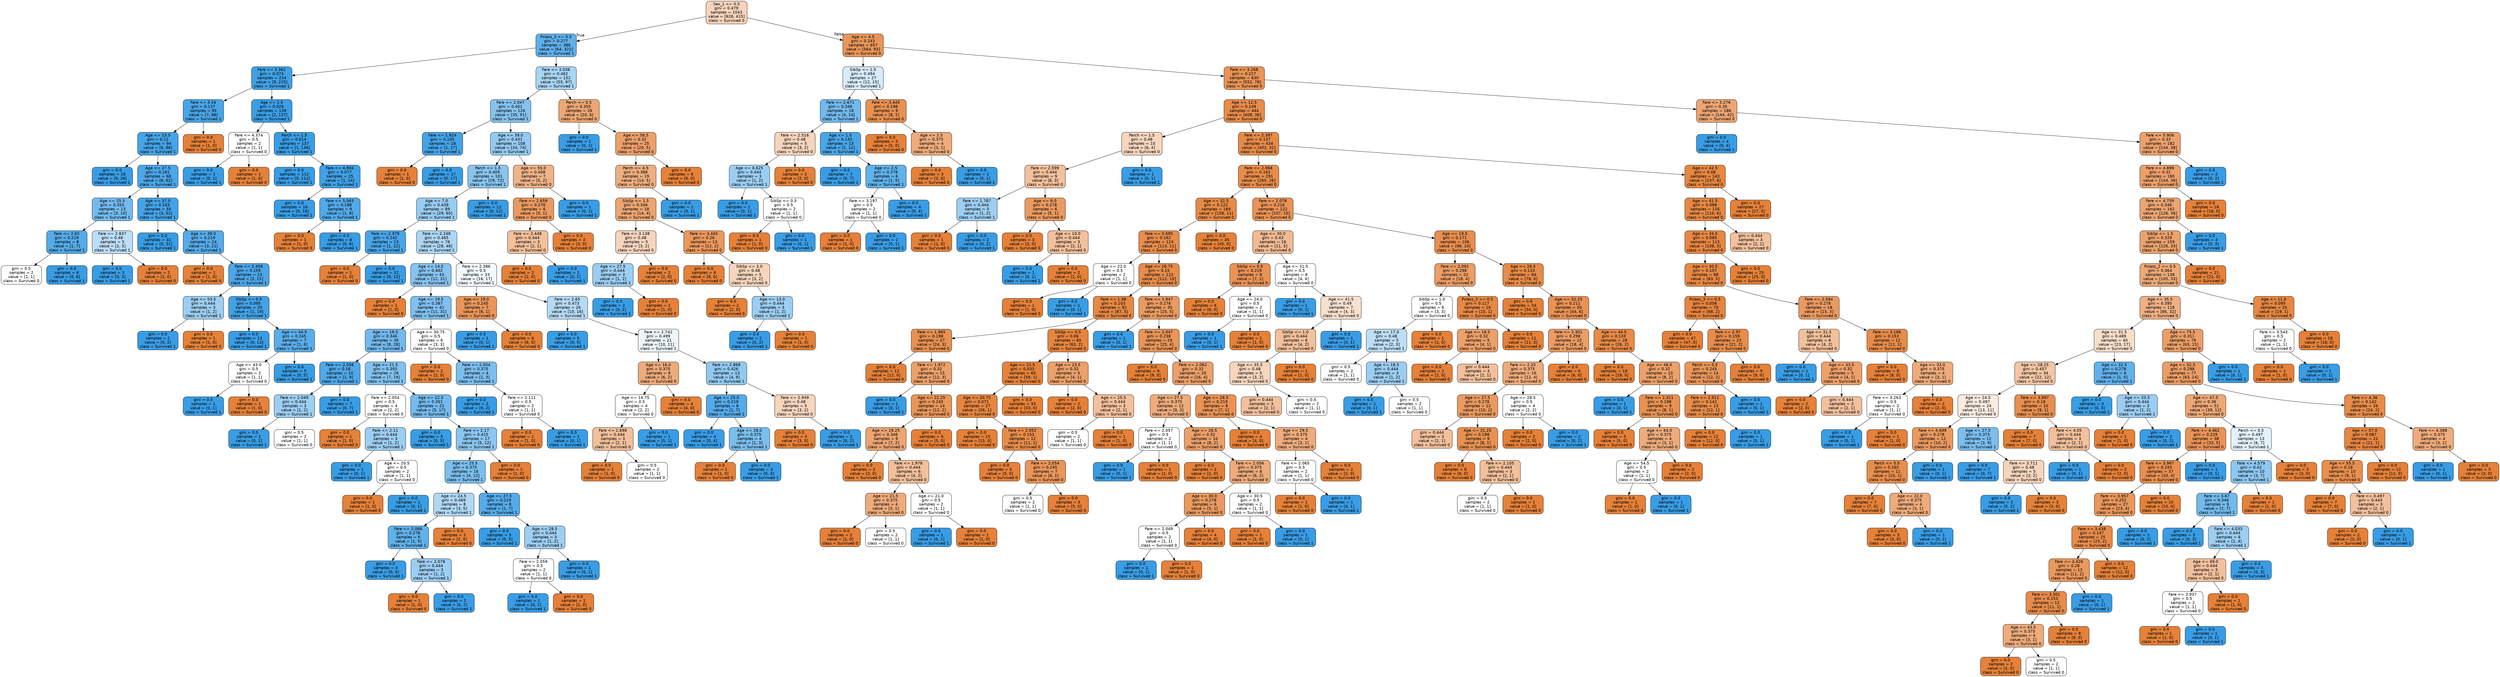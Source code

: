 digraph Tree {
node [shape=box, style="filled, rounded", color="black", fontname=helvetica] ;
edge [fontname=helvetica] ;
0 [label="Sex_1 <= 0.5\ngini = 0.479\nsamples = 1043\nvalue = [628, 415]\nclass = Survived 0", fillcolor="#f6d4bc"] ;
1 [label="Pclass_3 <= 0.5\ngini = 0.277\nsamples = 386\nvalue = [64, 322]\nclass = Survived 1", fillcolor="#60b0ea"] ;
0 -> 1 [labeldistance=2.5, labelangle=45, headlabel="True"] ;
2 [label="Fare <= 3.362\ngini = 0.074\nsamples = 234\nvalue = [9, 225]\nclass = Survived 1", fillcolor="#41a1e6"] ;
1 -> 2 ;
3 [label="Fare <= 3.34\ngini = 0.137\nsamples = 95\nvalue = [7, 88]\nclass = Survived 1", fillcolor="#49a5e7"] ;
2 -> 3 ;
4 [label="Age <= 23.5\ngini = 0.12\nsamples = 94\nvalue = [6, 88]\nclass = Survived 1", fillcolor="#46a4e7"] ;
3 -> 4 ;
5 [label="gini = 0.0\nsamples = 26\nvalue = [0, 26]\nclass = Survived 1", fillcolor="#399de5"] ;
4 -> 5 ;
6 [label="Age <= 27.5\ngini = 0.161\nsamples = 68\nvalue = [6, 62]\nclass = Survived 1", fillcolor="#4ca6e8"] ;
4 -> 6 ;
7 [label="Age <= 25.5\ngini = 0.355\nsamples = 13\nvalue = [3, 10]\nclass = Survived 1", fillcolor="#74baed"] ;
6 -> 7 ;
8 [label="Fare <= 2.62\ngini = 0.219\nsamples = 8\nvalue = [1, 7]\nclass = Survived 1", fillcolor="#55abe9"] ;
7 -> 8 ;
9 [label="gini = 0.5\nsamples = 2\nvalue = [1, 1]\nclass = Survived 0", fillcolor="#ffffff"] ;
8 -> 9 ;
10 [label="gini = 0.0\nsamples = 6\nvalue = [0, 6]\nclass = Survived 1", fillcolor="#399de5"] ;
8 -> 10 ;
11 [label="Fare <= 2.837\ngini = 0.48\nsamples = 5\nvalue = [2, 3]\nclass = Survived 1", fillcolor="#bddef6"] ;
7 -> 11 ;
12 [label="gini = 0.0\nsamples = 3\nvalue = [0, 3]\nclass = Survived 1", fillcolor="#399de5"] ;
11 -> 12 ;
13 [label="gini = 0.0\nsamples = 2\nvalue = [2, 0]\nclass = Survived 0", fillcolor="#e58139"] ;
11 -> 13 ;
14 [label="Age <= 37.0\ngini = 0.103\nsamples = 55\nvalue = [3, 52]\nclass = Survived 1", fillcolor="#44a3e6"] ;
6 -> 14 ;
15 [label="gini = 0.0\nsamples = 31\nvalue = [0, 31]\nclass = Survived 1", fillcolor="#399de5"] ;
14 -> 15 ;
16 [label="Age <= 39.0\ngini = 0.219\nsamples = 24\nvalue = [3, 21]\nclass = Survived 1", fillcolor="#55abe9"] ;
14 -> 16 ;
17 [label="gini = 0.0\nsamples = 1\nvalue = [1, 0]\nclass = Survived 0", fillcolor="#e58139"] ;
16 -> 17 ;
18 [label="Fare <= 2.458\ngini = 0.159\nsamples = 23\nvalue = [2, 21]\nclass = Survived 1", fillcolor="#4ca6e7"] ;
16 -> 18 ;
19 [label="Age <= 53.5\ngini = 0.444\nsamples = 3\nvalue = [1, 2]\nclass = Survived 1", fillcolor="#9ccef2"] ;
18 -> 19 ;
20 [label="gini = 0.0\nsamples = 2\nvalue = [0, 2]\nclass = Survived 1", fillcolor="#399de5"] ;
19 -> 20 ;
21 [label="gini = 0.0\nsamples = 1\nvalue = [1, 0]\nclass = Survived 0", fillcolor="#e58139"] ;
19 -> 21 ;
22 [label="SibSp <= 0.5\ngini = 0.095\nsamples = 20\nvalue = [1, 19]\nclass = Survived 1", fillcolor="#43a2e6"] ;
18 -> 22 ;
23 [label="gini = 0.0\nsamples = 13\nvalue = [0, 13]\nclass = Survived 1", fillcolor="#399de5"] ;
22 -> 23 ;
24 [label="Age <= 44.5\ngini = 0.245\nsamples = 7\nvalue = [1, 6]\nclass = Survived 1", fillcolor="#5aade9"] ;
22 -> 24 ;
25 [label="Age <= 43.0\ngini = 0.5\nsamples = 2\nvalue = [1, 1]\nclass = Survived 0", fillcolor="#ffffff"] ;
24 -> 25 ;
26 [label="gini = 0.0\nsamples = 1\nvalue = [0, 1]\nclass = Survived 1", fillcolor="#399de5"] ;
25 -> 26 ;
27 [label="gini = 0.0\nsamples = 1\nvalue = [1, 0]\nclass = Survived 0", fillcolor="#e58139"] ;
25 -> 27 ;
28 [label="gini = 0.0\nsamples = 5\nvalue = [0, 5]\nclass = Survived 1", fillcolor="#399de5"] ;
24 -> 28 ;
29 [label="gini = 0.0\nsamples = 1\nvalue = [1, 0]\nclass = Survived 0", fillcolor="#e58139"] ;
3 -> 29 ;
30 [label="Age <= 2.5\ngini = 0.028\nsamples = 139\nvalue = [2, 137]\nclass = Survived 1", fillcolor="#3c9ee5"] ;
2 -> 30 ;
31 [label="Fare <= 4.374\ngini = 0.5\nsamples = 2\nvalue = [1, 1]\nclass = Survived 0", fillcolor="#ffffff"] ;
30 -> 31 ;
32 [label="gini = 0.0\nsamples = 1\nvalue = [0, 1]\nclass = Survived 1", fillcolor="#399de5"] ;
31 -> 32 ;
33 [label="gini = 0.0\nsamples = 1\nvalue = [1, 0]\nclass = Survived 0", fillcolor="#e58139"] ;
31 -> 33 ;
34 [label="Parch <= 1.5\ngini = 0.014\nsamples = 137\nvalue = [1, 136]\nclass = Survived 1", fillcolor="#3a9ee5"] ;
30 -> 34 ;
35 [label="gini = 0.0\nsamples = 112\nvalue = [0, 112]\nclass = Survived 1", fillcolor="#399de5"] ;
34 -> 35 ;
36 [label="Fare <= 4.904\ngini = 0.077\nsamples = 25\nvalue = [1, 24]\nclass = Survived 1", fillcolor="#41a1e6"] ;
34 -> 36 ;
37 [label="gini = 0.0\nsamples = 16\nvalue = [0, 16]\nclass = Survived 1", fillcolor="#399de5"] ;
36 -> 37 ;
38 [label="Fare <= 5.063\ngini = 0.198\nsamples = 9\nvalue = [1, 8]\nclass = Survived 1", fillcolor="#52a9e8"] ;
36 -> 38 ;
39 [label="gini = 0.0\nsamples = 1\nvalue = [1, 0]\nclass = Survived 0", fillcolor="#e58139"] ;
38 -> 39 ;
40 [label="gini = 0.0\nsamples = 8\nvalue = [0, 8]\nclass = Survived 1", fillcolor="#399de5"] ;
38 -> 40 ;
41 [label="Fare <= 3.036\ngini = 0.462\nsamples = 152\nvalue = [55, 97]\nclass = Survived 1", fillcolor="#a9d5f4"] ;
1 -> 41 ;
42 [label="Fare <= 2.047\ngini = 0.401\nsamples = 126\nvalue = [35, 91]\nclass = Survived 1", fillcolor="#85c3ef"] ;
41 -> 42 ;
43 [label="Fare <= 1.924\ngini = 0.105\nsamples = 18\nvalue = [1, 17]\nclass = Survived 1", fillcolor="#45a3e7"] ;
42 -> 43 ;
44 [label="gini = 0.0\nsamples = 1\nvalue = [1, 0]\nclass = Survived 0", fillcolor="#e58139"] ;
43 -> 44 ;
45 [label="gini = 0.0\nsamples = 17\nvalue = [0, 17]\nclass = Survived 1", fillcolor="#399de5"] ;
43 -> 45 ;
46 [label="Age <= 39.0\ngini = 0.431\nsamples = 108\nvalue = [34, 74]\nclass = Survived 1", fillcolor="#94caf1"] ;
42 -> 46 ;
47 [label="Parch <= 1.5\ngini = 0.409\nsamples = 101\nvalue = [29, 72]\nclass = Survived 1", fillcolor="#89c4ef"] ;
46 -> 47 ;
48 [label="Age <= 7.0\ngini = 0.439\nsamples = 89\nvalue = [29, 60]\nclass = Survived 1", fillcolor="#99ccf2"] ;
47 -> 48 ;
49 [label="Fare <= 2.379\ngini = 0.142\nsamples = 13\nvalue = [1, 12]\nclass = Survived 1", fillcolor="#49a5e7"] ;
48 -> 49 ;
50 [label="gini = 0.0\nsamples = 1\nvalue = [1, 0]\nclass = Survived 0", fillcolor="#e58139"] ;
49 -> 50 ;
51 [label="gini = 0.0\nsamples = 12\nvalue = [0, 12]\nclass = Survived 1", fillcolor="#399de5"] ;
49 -> 51 ;
52 [label="Fare <= 2.248\ngini = 0.465\nsamples = 76\nvalue = [28, 48]\nclass = Survived 1", fillcolor="#acd6f4"] ;
48 -> 52 ;
53 [label="Age <= 14.5\ngini = 0.402\nsamples = 43\nvalue = [12, 31]\nclass = Survived 1", fillcolor="#86c3ef"] ;
52 -> 53 ;
54 [label="gini = 0.0\nsamples = 1\nvalue = [1, 0]\nclass = Survived 0", fillcolor="#e58139"] ;
53 -> 54 ;
55 [label="Age <= 29.5\ngini = 0.387\nsamples = 42\nvalue = [11, 31]\nclass = Survived 1", fillcolor="#7fc0ee"] ;
53 -> 55 ;
56 [label="Age <= 19.5\ngini = 0.346\nsamples = 36\nvalue = [8, 28]\nclass = Survived 1", fillcolor="#72b9ec"] ;
55 -> 56 ;
57 [label="Fare <= 2.056\ngini = 0.18\nsamples = 10\nvalue = [1, 9]\nclass = Survived 1", fillcolor="#4fa8e8"] ;
56 -> 57 ;
58 [label="Fare <= 2.049\ngini = 0.444\nsamples = 3\nvalue = [1, 2]\nclass = Survived 1", fillcolor="#9ccef2"] ;
57 -> 58 ;
59 [label="gini = 0.0\nsamples = 1\nvalue = [0, 1]\nclass = Survived 1", fillcolor="#399de5"] ;
58 -> 59 ;
60 [label="gini = 0.5\nsamples = 2\nvalue = [1, 1]\nclass = Survived 0", fillcolor="#ffffff"] ;
58 -> 60 ;
61 [label="gini = 0.0\nsamples = 7\nvalue = [0, 7]\nclass = Survived 1", fillcolor="#399de5"] ;
57 -> 61 ;
62 [label="Age <= 21.5\ngini = 0.393\nsamples = 26\nvalue = [7, 19]\nclass = Survived 1", fillcolor="#82c1ef"] ;
56 -> 62 ;
63 [label="Fare <= 2.054\ngini = 0.5\nsamples = 4\nvalue = [2, 2]\nclass = Survived 0", fillcolor="#ffffff"] ;
62 -> 63 ;
64 [label="gini = 0.0\nsamples = 1\nvalue = [1, 0]\nclass = Survived 0", fillcolor="#e58139"] ;
63 -> 64 ;
65 [label="Fare <= 2.11\ngini = 0.444\nsamples = 3\nvalue = [1, 2]\nclass = Survived 1", fillcolor="#9ccef2"] ;
63 -> 65 ;
66 [label="gini = 0.0\nsamples = 1\nvalue = [0, 1]\nclass = Survived 1", fillcolor="#399de5"] ;
65 -> 66 ;
67 [label="Age <= 20.5\ngini = 0.5\nsamples = 2\nvalue = [1, 1]\nclass = Survived 0", fillcolor="#ffffff"] ;
65 -> 67 ;
68 [label="gini = 0.0\nsamples = 1\nvalue = [1, 0]\nclass = Survived 0", fillcolor="#e58139"] ;
67 -> 68 ;
69 [label="gini = 0.0\nsamples = 1\nvalue = [0, 1]\nclass = Survived 1", fillcolor="#399de5"] ;
67 -> 69 ;
70 [label="Age <= 22.5\ngini = 0.351\nsamples = 22\nvalue = [5, 17]\nclass = Survived 1", fillcolor="#73baed"] ;
62 -> 70 ;
71 [label="gini = 0.0\nsamples = 5\nvalue = [0, 5]\nclass = Survived 1", fillcolor="#399de5"] ;
70 -> 71 ;
72 [label="Fare <= 2.17\ngini = 0.415\nsamples = 17\nvalue = [5, 12]\nclass = Survived 1", fillcolor="#8bc6f0"] ;
70 -> 72 ;
73 [label="Age <= 25.5\ngini = 0.375\nsamples = 16\nvalue = [4, 12]\nclass = Survived 1", fillcolor="#7bbeee"] ;
72 -> 73 ;
74 [label="Age <= 24.5\ngini = 0.469\nsamples = 8\nvalue = [3, 5]\nclass = Survived 1", fillcolor="#b0d8f5"] ;
73 -> 74 ;
75 [label="Fare <= 2.066\ngini = 0.278\nsamples = 6\nvalue = [1, 5]\nclass = Survived 1", fillcolor="#61b1ea"] ;
74 -> 75 ;
76 [label="gini = 0.0\nsamples = 3\nvalue = [0, 3]\nclass = Survived 1", fillcolor="#399de5"] ;
75 -> 76 ;
77 [label="Fare <= 2.078\ngini = 0.444\nsamples = 3\nvalue = [1, 2]\nclass = Survived 1", fillcolor="#9ccef2"] ;
75 -> 77 ;
78 [label="gini = 0.0\nsamples = 1\nvalue = [1, 0]\nclass = Survived 0", fillcolor="#e58139"] ;
77 -> 78 ;
79 [label="gini = 0.0\nsamples = 2\nvalue = [0, 2]\nclass = Survived 1", fillcolor="#399de5"] ;
77 -> 79 ;
80 [label="gini = 0.0\nsamples = 2\nvalue = [2, 0]\nclass = Survived 0", fillcolor="#e58139"] ;
74 -> 80 ;
81 [label="Age <= 27.5\ngini = 0.219\nsamples = 8\nvalue = [1, 7]\nclass = Survived 1", fillcolor="#55abe9"] ;
73 -> 81 ;
82 [label="gini = 0.0\nsamples = 5\nvalue = [0, 5]\nclass = Survived 1", fillcolor="#399de5"] ;
81 -> 82 ;
83 [label="Age <= 28.5\ngini = 0.444\nsamples = 3\nvalue = [1, 2]\nclass = Survived 1", fillcolor="#9ccef2"] ;
81 -> 83 ;
84 [label="Fare <= 2.059\ngini = 0.5\nsamples = 2\nvalue = [1, 1]\nclass = Survived 0", fillcolor="#ffffff"] ;
83 -> 84 ;
85 [label="gini = 0.0\nsamples = 1\nvalue = [0, 1]\nclass = Survived 1", fillcolor="#399de5"] ;
84 -> 85 ;
86 [label="gini = 0.0\nsamples = 1\nvalue = [1, 0]\nclass = Survived 0", fillcolor="#e58139"] ;
84 -> 86 ;
87 [label="gini = 0.0\nsamples = 1\nvalue = [0, 1]\nclass = Survived 1", fillcolor="#399de5"] ;
83 -> 87 ;
88 [label="gini = 0.0\nsamples = 1\nvalue = [1, 0]\nclass = Survived 0", fillcolor="#e58139"] ;
72 -> 88 ;
89 [label="Age <= 30.75\ngini = 0.5\nsamples = 6\nvalue = [3, 3]\nclass = Survived 0", fillcolor="#ffffff"] ;
55 -> 89 ;
90 [label="gini = 0.0\nsamples = 2\nvalue = [2, 0]\nclass = Survived 0", fillcolor="#e58139"] ;
89 -> 90 ;
91 [label="Fare <= 2.054\ngini = 0.375\nsamples = 4\nvalue = [1, 3]\nclass = Survived 1", fillcolor="#7bbeee"] ;
89 -> 91 ;
92 [label="gini = 0.0\nsamples = 2\nvalue = [0, 2]\nclass = Survived 1", fillcolor="#399de5"] ;
91 -> 92 ;
93 [label="Fare <= 2.111\ngini = 0.5\nsamples = 2\nvalue = [1, 1]\nclass = Survived 0", fillcolor="#ffffff"] ;
91 -> 93 ;
94 [label="gini = 0.0\nsamples = 1\nvalue = [1, 0]\nclass = Survived 0", fillcolor="#e58139"] ;
93 -> 94 ;
95 [label="gini = 0.0\nsamples = 1\nvalue = [0, 1]\nclass = Survived 1", fillcolor="#399de5"] ;
93 -> 95 ;
96 [label="Fare <= 2.386\ngini = 0.5\nsamples = 33\nvalue = [16, 17]\nclass = Survived 1", fillcolor="#f3f9fd"] ;
52 -> 96 ;
97 [label="Age <= 19.0\ngini = 0.245\nsamples = 7\nvalue = [6, 1]\nclass = Survived 0", fillcolor="#e9965a"] ;
96 -> 97 ;
98 [label="gini = 0.0\nsamples = 1\nvalue = [0, 1]\nclass = Survived 1", fillcolor="#399de5"] ;
97 -> 98 ;
99 [label="gini = 0.0\nsamples = 6\nvalue = [6, 0]\nclass = Survived 0", fillcolor="#e58139"] ;
97 -> 99 ;
100 [label="Fare <= 2.65\ngini = 0.473\nsamples = 26\nvalue = [10, 16]\nclass = Survived 1", fillcolor="#b5daf5"] ;
96 -> 100 ;
101 [label="gini = 0.0\nsamples = 5\nvalue = [0, 5]\nclass = Survived 1", fillcolor="#399de5"] ;
100 -> 101 ;
102 [label="Fare <= 2.742\ngini = 0.499\nsamples = 21\nvalue = [10, 11]\nclass = Survived 1", fillcolor="#edf6fd"] ;
100 -> 102 ;
103 [label="Age <= 16.0\ngini = 0.375\nsamples = 8\nvalue = [6, 2]\nclass = Survived 0", fillcolor="#eeab7b"] ;
102 -> 103 ;
104 [label="Age <= 14.75\ngini = 0.5\nsamples = 4\nvalue = [2, 2]\nclass = Survived 0", fillcolor="#ffffff"] ;
103 -> 104 ;
105 [label="Fare <= 2.698\ngini = 0.444\nsamples = 3\nvalue = [2, 1]\nclass = Survived 0", fillcolor="#f2c09c"] ;
104 -> 105 ;
106 [label="gini = 0.0\nsamples = 1\nvalue = [1, 0]\nclass = Survived 0", fillcolor="#e58139"] ;
105 -> 106 ;
107 [label="gini = 0.5\nsamples = 2\nvalue = [1, 1]\nclass = Survived 0", fillcolor="#ffffff"] ;
105 -> 107 ;
108 [label="gini = 0.0\nsamples = 1\nvalue = [0, 1]\nclass = Survived 1", fillcolor="#399de5"] ;
104 -> 108 ;
109 [label="gini = 0.0\nsamples = 4\nvalue = [4, 0]\nclass = Survived 0", fillcolor="#e58139"] ;
103 -> 109 ;
110 [label="Fare <= 2.868\ngini = 0.426\nsamples = 13\nvalue = [4, 9]\nclass = Survived 1", fillcolor="#91c9f1"] ;
102 -> 110 ;
111 [label="Age <= 25.0\ngini = 0.219\nsamples = 8\nvalue = [1, 7]\nclass = Survived 1", fillcolor="#55abe9"] ;
110 -> 111 ;
112 [label="gini = 0.0\nsamples = 4\nvalue = [0, 4]\nclass = Survived 1", fillcolor="#399de5"] ;
111 -> 112 ;
113 [label="Age <= 28.0\ngini = 0.375\nsamples = 4\nvalue = [1, 3]\nclass = Survived 1", fillcolor="#7bbeee"] ;
111 -> 113 ;
114 [label="gini = 0.0\nsamples = 1\nvalue = [1, 0]\nclass = Survived 0", fillcolor="#e58139"] ;
113 -> 114 ;
115 [label="gini = 0.0\nsamples = 3\nvalue = [0, 3]\nclass = Survived 1", fillcolor="#399de5"] ;
113 -> 115 ;
116 [label="Fare <= 2.949\ngini = 0.48\nsamples = 5\nvalue = [3, 2]\nclass = Survived 0", fillcolor="#f6d5bd"] ;
110 -> 116 ;
117 [label="gini = 0.0\nsamples = 3\nvalue = [3, 0]\nclass = Survived 0", fillcolor="#e58139"] ;
116 -> 117 ;
118 [label="gini = 0.0\nsamples = 2\nvalue = [0, 2]\nclass = Survived 1", fillcolor="#399de5"] ;
116 -> 118 ;
119 [label="gini = 0.0\nsamples = 12\nvalue = [0, 12]\nclass = Survived 1", fillcolor="#399de5"] ;
47 -> 119 ;
120 [label="Age <= 55.0\ngini = 0.408\nsamples = 7\nvalue = [5, 2]\nclass = Survived 0", fillcolor="#efb388"] ;
46 -> 120 ;
121 [label="Fare <= 2.659\ngini = 0.278\nsamples = 6\nvalue = [5, 1]\nclass = Survived 0", fillcolor="#ea9a61"] ;
120 -> 121 ;
122 [label="Fare <= 2.448\ngini = 0.444\nsamples = 3\nvalue = [2, 1]\nclass = Survived 0", fillcolor="#f2c09c"] ;
121 -> 122 ;
123 [label="gini = 0.0\nsamples = 2\nvalue = [2, 0]\nclass = Survived 0", fillcolor="#e58139"] ;
122 -> 123 ;
124 [label="gini = 0.0\nsamples = 1\nvalue = [0, 1]\nclass = Survived 1", fillcolor="#399de5"] ;
122 -> 124 ;
125 [label="gini = 0.0\nsamples = 3\nvalue = [3, 0]\nclass = Survived 0", fillcolor="#e58139"] ;
121 -> 125 ;
126 [label="gini = 0.0\nsamples = 1\nvalue = [0, 1]\nclass = Survived 1", fillcolor="#399de5"] ;
120 -> 126 ;
127 [label="Parch <= 0.5\ngini = 0.355\nsamples = 26\nvalue = [20, 6]\nclass = Survived 0", fillcolor="#eda774"] ;
41 -> 127 ;
128 [label="gini = 0.0\nsamples = 1\nvalue = [0, 1]\nclass = Survived 1", fillcolor="#399de5"] ;
127 -> 128 ;
129 [label="Age <= 38.5\ngini = 0.32\nsamples = 25\nvalue = [20, 5]\nclass = Survived 0", fillcolor="#eca06a"] ;
127 -> 129 ;
130 [label="Parch <= 4.5\ngini = 0.388\nsamples = 19\nvalue = [14, 5]\nclass = Survived 0", fillcolor="#eeae80"] ;
129 -> 130 ;
131 [label="SibSp <= 1.5\ngini = 0.346\nsamples = 18\nvalue = [14, 4]\nclass = Survived 0", fillcolor="#eca572"] ;
130 -> 131 ;
132 [label="Fare <= 3.138\ngini = 0.48\nsamples = 5\nvalue = [3, 2]\nclass = Survived 0", fillcolor="#f6d5bd"] ;
131 -> 132 ;
133 [label="Age <= 27.5\ngini = 0.444\nsamples = 3\nvalue = [1, 2]\nclass = Survived 1", fillcolor="#9ccef2"] ;
132 -> 133 ;
134 [label="gini = 0.0\nsamples = 2\nvalue = [0, 2]\nclass = Survived 1", fillcolor="#399de5"] ;
133 -> 134 ;
135 [label="gini = 0.0\nsamples = 1\nvalue = [1, 0]\nclass = Survived 0", fillcolor="#e58139"] ;
133 -> 135 ;
136 [label="gini = 0.0\nsamples = 2\nvalue = [2, 0]\nclass = Survived 0", fillcolor="#e58139"] ;
132 -> 136 ;
137 [label="Fare <= 3.445\ngini = 0.26\nsamples = 13\nvalue = [11, 2]\nclass = Survived 0", fillcolor="#ea985d"] ;
131 -> 137 ;
138 [label="gini = 0.0\nsamples = 8\nvalue = [8, 0]\nclass = Survived 0", fillcolor="#e58139"] ;
137 -> 138 ;
139 [label="SibSp <= 3.0\ngini = 0.48\nsamples = 5\nvalue = [3, 2]\nclass = Survived 0", fillcolor="#f6d5bd"] ;
137 -> 139 ;
140 [label="gini = 0.0\nsamples = 2\nvalue = [2, 0]\nclass = Survived 0", fillcolor="#e58139"] ;
139 -> 140 ;
141 [label="Age <= 13.0\ngini = 0.444\nsamples = 3\nvalue = [1, 2]\nclass = Survived 1", fillcolor="#9ccef2"] ;
139 -> 141 ;
142 [label="gini = 0.0\nsamples = 2\nvalue = [0, 2]\nclass = Survived 1", fillcolor="#399de5"] ;
141 -> 142 ;
143 [label="gini = 0.0\nsamples = 1\nvalue = [1, 0]\nclass = Survived 0", fillcolor="#e58139"] ;
141 -> 143 ;
144 [label="gini = 0.0\nsamples = 1\nvalue = [0, 1]\nclass = Survived 1", fillcolor="#399de5"] ;
130 -> 144 ;
145 [label="gini = 0.0\nsamples = 6\nvalue = [6, 0]\nclass = Survived 0", fillcolor="#e58139"] ;
129 -> 145 ;
146 [label="Age <= 4.5\ngini = 0.243\nsamples = 657\nvalue = [564, 93]\nclass = Survived 0", fillcolor="#e9965a"] ;
0 -> 146 [labeldistance=2.5, labelangle=-45, headlabel="False"] ;
147 [label="SibSp <= 2.5\ngini = 0.494\nsamples = 27\nvalue = [12, 15]\nclass = Survived 1", fillcolor="#d7ebfa"] ;
146 -> 147 ;
148 [label="Fare <= 2.671\ngini = 0.346\nsamples = 18\nvalue = [4, 14]\nclass = Survived 1", fillcolor="#72b9ec"] ;
147 -> 148 ;
149 [label="Fare <= 2.516\ngini = 0.48\nsamples = 5\nvalue = [3, 2]\nclass = Survived 0", fillcolor="#f6d5bd"] ;
148 -> 149 ;
150 [label="Age <= 0.625\ngini = 0.444\nsamples = 3\nvalue = [1, 2]\nclass = Survived 1", fillcolor="#9ccef2"] ;
149 -> 150 ;
151 [label="gini = 0.0\nsamples = 1\nvalue = [0, 1]\nclass = Survived 1", fillcolor="#399de5"] ;
150 -> 151 ;
152 [label="SibSp <= 0.5\ngini = 0.5\nsamples = 2\nvalue = [1, 1]\nclass = Survived 0", fillcolor="#ffffff"] ;
150 -> 152 ;
153 [label="gini = 0.0\nsamples = 1\nvalue = [1, 0]\nclass = Survived 0", fillcolor="#e58139"] ;
152 -> 153 ;
154 [label="gini = 0.0\nsamples = 1\nvalue = [0, 1]\nclass = Survived 1", fillcolor="#399de5"] ;
152 -> 154 ;
155 [label="gini = 0.0\nsamples = 2\nvalue = [2, 0]\nclass = Survived 0", fillcolor="#e58139"] ;
149 -> 155 ;
156 [label="Age <= 1.5\ngini = 0.142\nsamples = 13\nvalue = [1, 12]\nclass = Survived 1", fillcolor="#49a5e7"] ;
148 -> 156 ;
157 [label="gini = 0.0\nsamples = 7\nvalue = [0, 7]\nclass = Survived 1", fillcolor="#399de5"] ;
156 -> 157 ;
158 [label="Age <= 2.5\ngini = 0.278\nsamples = 6\nvalue = [1, 5]\nclass = Survived 1", fillcolor="#61b1ea"] ;
156 -> 158 ;
159 [label="Fare <= 3.197\ngini = 0.5\nsamples = 2\nvalue = [1, 1]\nclass = Survived 0", fillcolor="#ffffff"] ;
158 -> 159 ;
160 [label="gini = 0.0\nsamples = 1\nvalue = [1, 0]\nclass = Survived 0", fillcolor="#e58139"] ;
159 -> 160 ;
161 [label="gini = 0.0\nsamples = 1\nvalue = [0, 1]\nclass = Survived 1", fillcolor="#399de5"] ;
159 -> 161 ;
162 [label="gini = 0.0\nsamples = 4\nvalue = [0, 4]\nclass = Survived 1", fillcolor="#399de5"] ;
158 -> 162 ;
163 [label="Fare <= 3.445\ngini = 0.198\nsamples = 9\nvalue = [8, 1]\nclass = Survived 0", fillcolor="#e89152"] ;
147 -> 163 ;
164 [label="gini = 0.0\nsamples = 5\nvalue = [5, 0]\nclass = Survived 0", fillcolor="#e58139"] ;
163 -> 164 ;
165 [label="Age <= 2.5\ngini = 0.375\nsamples = 4\nvalue = [3, 1]\nclass = Survived 0", fillcolor="#eeab7b"] ;
163 -> 165 ;
166 [label="gini = 0.0\nsamples = 3\nvalue = [3, 0]\nclass = Survived 0", fillcolor="#e58139"] ;
165 -> 166 ;
167 [label="gini = 0.0\nsamples = 1\nvalue = [0, 1]\nclass = Survived 1", fillcolor="#399de5"] ;
165 -> 167 ;
168 [label="Fare <= 3.268\ngini = 0.217\nsamples = 630\nvalue = [552, 78]\nclass = Survived 0", fillcolor="#e99355"] ;
146 -> 168 ;
169 [label="Age <= 12.5\ngini = 0.149\nsamples = 444\nvalue = [408, 36]\nclass = Survived 0", fillcolor="#e78c4a"] ;
168 -> 169 ;
170 [label="Parch <= 1.5\ngini = 0.48\nsamples = 10\nvalue = [6, 4]\nclass = Survived 0", fillcolor="#f6d5bd"] ;
169 -> 170 ;
171 [label="Fare <= 2.599\ngini = 0.444\nsamples = 9\nvalue = [6, 3]\nclass = Survived 0", fillcolor="#f2c09c"] ;
170 -> 171 ;
172 [label="Fare <= 1.787\ngini = 0.444\nsamples = 3\nvalue = [1, 2]\nclass = Survived 1", fillcolor="#9ccef2"] ;
171 -> 172 ;
173 [label="gini = 0.0\nsamples = 1\nvalue = [1, 0]\nclass = Survived 0", fillcolor="#e58139"] ;
172 -> 173 ;
174 [label="gini = 0.0\nsamples = 2\nvalue = [0, 2]\nclass = Survived 1", fillcolor="#399de5"] ;
172 -> 174 ;
175 [label="Age <= 8.0\ngini = 0.278\nsamples = 6\nvalue = [5, 1]\nclass = Survived 0", fillcolor="#ea9a61"] ;
171 -> 175 ;
176 [label="gini = 0.0\nsamples = 3\nvalue = [3, 0]\nclass = Survived 0", fillcolor="#e58139"] ;
175 -> 176 ;
177 [label="Age <= 10.0\ngini = 0.444\nsamples = 3\nvalue = [2, 1]\nclass = Survived 0", fillcolor="#f2c09c"] ;
175 -> 177 ;
178 [label="gini = 0.0\nsamples = 1\nvalue = [0, 1]\nclass = Survived 1", fillcolor="#399de5"] ;
177 -> 178 ;
179 [label="gini = 0.0\nsamples = 2\nvalue = [2, 0]\nclass = Survived 0", fillcolor="#e58139"] ;
177 -> 179 ;
180 [label="gini = 0.0\nsamples = 1\nvalue = [0, 1]\nclass = Survived 1", fillcolor="#399de5"] ;
170 -> 180 ;
181 [label="Fare <= 2.397\ngini = 0.137\nsamples = 434\nvalue = [402, 32]\nclass = Survived 0", fillcolor="#e78b49"] ;
169 -> 181 ;
182 [label="Fare <= 2.068\ngini = 0.163\nsamples = 291\nvalue = [265, 26]\nclass = Survived 0", fillcolor="#e88d4c"] ;
181 -> 182 ;
183 [label="Age <= 32.5\ngini = 0.122\nsamples = 169\nvalue = [158, 11]\nclass = Survived 0", fillcolor="#e78a47"] ;
182 -> 183 ;
184 [label="Fare <= 0.695\ngini = 0.162\nsamples = 124\nvalue = [113, 11]\nclass = Survived 0", fillcolor="#e88d4c"] ;
183 -> 184 ;
185 [label="Age <= 22.0\ngini = 0.5\nsamples = 2\nvalue = [1, 1]\nclass = Survived 0", fillcolor="#ffffff"] ;
184 -> 185 ;
186 [label="gini = 0.0\nsamples = 1\nvalue = [1, 0]\nclass = Survived 0", fillcolor="#e58139"] ;
185 -> 186 ;
187 [label="gini = 0.0\nsamples = 1\nvalue = [0, 1]\nclass = Survived 1", fillcolor="#399de5"] ;
185 -> 187 ;
188 [label="Age <= 26.75\ngini = 0.15\nsamples = 122\nvalue = [112, 10]\nclass = Survived 0", fillcolor="#e78c4b"] ;
184 -> 188 ;
189 [label="Fare <= 1.98\ngini = 0.103\nsamples = 92\nvalue = [87, 5]\nclass = Survived 0", fillcolor="#e68844"] ;
188 -> 189 ;
190 [label="Fare <= 1.965\ngini = 0.198\nsamples = 27\nvalue = [24, 3]\nclass = Survived 0", fillcolor="#e89152"] ;
189 -> 190 ;
191 [label="gini = 0.0\nsamples = 12\nvalue = [12, 0]\nclass = Survived 0", fillcolor="#e58139"] ;
190 -> 191 ;
192 [label="Fare <= 1.972\ngini = 0.32\nsamples = 15\nvalue = [12, 3]\nclass = Survived 0", fillcolor="#eca06a"] ;
190 -> 192 ;
193 [label="gini = 0.0\nsamples = 1\nvalue = [0, 1]\nclass = Survived 1", fillcolor="#399de5"] ;
192 -> 193 ;
194 [label="Age <= 22.25\ngini = 0.245\nsamples = 14\nvalue = [12, 2]\nclass = Survived 0", fillcolor="#e9965a"] ;
192 -> 194 ;
195 [label="Age <= 19.25\ngini = 0.346\nsamples = 9\nvalue = [7, 2]\nclass = Survived 0", fillcolor="#eca572"] ;
194 -> 195 ;
196 [label="gini = 0.0\nsamples = 3\nvalue = [3, 0]\nclass = Survived 0", fillcolor="#e58139"] ;
195 -> 196 ;
197 [label="Fare <= 1.978\ngini = 0.444\nsamples = 6\nvalue = [4, 2]\nclass = Survived 0", fillcolor="#f2c09c"] ;
195 -> 197 ;
198 [label="Age <= 21.5\ngini = 0.375\nsamples = 4\nvalue = [3, 1]\nclass = Survived 0", fillcolor="#eeab7b"] ;
197 -> 198 ;
199 [label="gini = 0.0\nsamples = 2\nvalue = [2, 0]\nclass = Survived 0", fillcolor="#e58139"] ;
198 -> 199 ;
200 [label="gini = 0.5\nsamples = 2\nvalue = [1, 1]\nclass = Survived 0", fillcolor="#ffffff"] ;
198 -> 200 ;
201 [label="Age <= 21.0\ngini = 0.5\nsamples = 2\nvalue = [1, 1]\nclass = Survived 0", fillcolor="#ffffff"] ;
197 -> 201 ;
202 [label="gini = 0.0\nsamples = 1\nvalue = [0, 1]\nclass = Survived 1", fillcolor="#399de5"] ;
201 -> 202 ;
203 [label="gini = 0.0\nsamples = 1\nvalue = [1, 0]\nclass = Survived 0", fillcolor="#e58139"] ;
201 -> 203 ;
204 [label="gini = 0.0\nsamples = 5\nvalue = [5, 0]\nclass = Survived 0", fillcolor="#e58139"] ;
194 -> 204 ;
205 [label="SibSp <= 0.5\ngini = 0.06\nsamples = 65\nvalue = [63, 2]\nclass = Survived 0", fillcolor="#e6853f"] ;
189 -> 205 ;
206 [label="Age <= 21.5\ngini = 0.033\nsamples = 60\nvalue = [59, 1]\nclass = Survived 0", fillcolor="#e5833c"] ;
205 -> 206 ;
207 [label="Age <= 20.75\ngini = 0.071\nsamples = 27\nvalue = [26, 1]\nclass = Survived 0", fillcolor="#e68641"] ;
206 -> 207 ;
208 [label="gini = 0.0\nsamples = 15\nvalue = [15, 0]\nclass = Survived 0", fillcolor="#e58139"] ;
207 -> 208 ;
209 [label="Fare <= 2.052\ngini = 0.153\nsamples = 12\nvalue = [11, 1]\nclass = Survived 0", fillcolor="#e78c4b"] ;
207 -> 209 ;
210 [label="gini = 0.0\nsamples = 5\nvalue = [5, 0]\nclass = Survived 0", fillcolor="#e58139"] ;
209 -> 210 ;
211 [label="Fare <= 2.054\ngini = 0.245\nsamples = 7\nvalue = [6, 1]\nclass = Survived 0", fillcolor="#e9965a"] ;
209 -> 211 ;
212 [label="gini = 0.5\nsamples = 2\nvalue = [1, 1]\nclass = Survived 0", fillcolor="#ffffff"] ;
211 -> 212 ;
213 [label="gini = 0.0\nsamples = 5\nvalue = [5, 0]\nclass = Survived 0", fillcolor="#e58139"] ;
211 -> 213 ;
214 [label="gini = 0.0\nsamples = 33\nvalue = [33, 0]\nclass = Survived 0", fillcolor="#e58139"] ;
206 -> 214 ;
215 [label="Age <= 23.5\ngini = 0.32\nsamples = 5\nvalue = [4, 1]\nclass = Survived 0", fillcolor="#eca06a"] ;
205 -> 215 ;
216 [label="gini = 0.0\nsamples = 2\nvalue = [2, 0]\nclass = Survived 0", fillcolor="#e58139"] ;
215 -> 216 ;
217 [label="Age <= 25.5\ngini = 0.444\nsamples = 3\nvalue = [2, 1]\nclass = Survived 0", fillcolor="#f2c09c"] ;
215 -> 217 ;
218 [label="gini = 0.5\nsamples = 2\nvalue = [1, 1]\nclass = Survived 0", fillcolor="#ffffff"] ;
217 -> 218 ;
219 [label="gini = 0.0\nsamples = 1\nvalue = [1, 0]\nclass = Survived 0", fillcolor="#e58139"] ;
217 -> 219 ;
220 [label="Fare <= 1.947\ngini = 0.278\nsamples = 30\nvalue = [25, 5]\nclass = Survived 0", fillcolor="#ea9a61"] ;
188 -> 220 ;
221 [label="gini = 0.0\nsamples = 1\nvalue = [0, 1]\nclass = Survived 1", fillcolor="#399de5"] ;
220 -> 221 ;
222 [label="Fare <= 2.047\ngini = 0.238\nsamples = 29\nvalue = [25, 4]\nclass = Survived 0", fillcolor="#e99559"] ;
220 -> 222 ;
223 [label="gini = 0.0\nsamples = 9\nvalue = [9, 0]\nclass = Survived 0", fillcolor="#e58139"] ;
222 -> 223 ;
224 [label="Fare <= 2.062\ngini = 0.32\nsamples = 20\nvalue = [16, 4]\nclass = Survived 0", fillcolor="#eca06a"] ;
222 -> 224 ;
225 [label="Age <= 27.5\ngini = 0.375\nsamples = 12\nvalue = [9, 3]\nclass = Survived 0", fillcolor="#eeab7b"] ;
224 -> 225 ;
226 [label="Fare <= 2.057\ngini = 0.5\nsamples = 2\nvalue = [1, 1]\nclass = Survived 0", fillcolor="#ffffff"] ;
225 -> 226 ;
227 [label="gini = 0.0\nsamples = 1\nvalue = [0, 1]\nclass = Survived 1", fillcolor="#399de5"] ;
226 -> 227 ;
228 [label="gini = 0.0\nsamples = 1\nvalue = [1, 0]\nclass = Survived 0", fillcolor="#e58139"] ;
226 -> 228 ;
229 [label="Age <= 28.5\ngini = 0.32\nsamples = 10\nvalue = [8, 2]\nclass = Survived 0", fillcolor="#eca06a"] ;
225 -> 229 ;
230 [label="gini = 0.0\nsamples = 2\nvalue = [2, 0]\nclass = Survived 0", fillcolor="#e58139"] ;
229 -> 230 ;
231 [label="Fare <= 2.056\ngini = 0.375\nsamples = 8\nvalue = [6, 2]\nclass = Survived 0", fillcolor="#eeab7b"] ;
229 -> 231 ;
232 [label="Age <= 30.0\ngini = 0.278\nsamples = 6\nvalue = [5, 1]\nclass = Survived 0", fillcolor="#ea9a61"] ;
231 -> 232 ;
233 [label="Fare <= 2.049\ngini = 0.5\nsamples = 2\nvalue = [1, 1]\nclass = Survived 0", fillcolor="#ffffff"] ;
232 -> 233 ;
234 [label="gini = 0.0\nsamples = 1\nvalue = [0, 1]\nclass = Survived 1", fillcolor="#399de5"] ;
233 -> 234 ;
235 [label="gini = 0.0\nsamples = 1\nvalue = [1, 0]\nclass = Survived 0", fillcolor="#e58139"] ;
233 -> 235 ;
236 [label="gini = 0.0\nsamples = 4\nvalue = [4, 0]\nclass = Survived 0", fillcolor="#e58139"] ;
232 -> 236 ;
237 [label="Age <= 30.5\ngini = 0.5\nsamples = 2\nvalue = [1, 1]\nclass = Survived 0", fillcolor="#ffffff"] ;
231 -> 237 ;
238 [label="gini = 0.0\nsamples = 1\nvalue = [1, 0]\nclass = Survived 0", fillcolor="#e58139"] ;
237 -> 238 ;
239 [label="gini = 0.0\nsamples = 1\nvalue = [0, 1]\nclass = Survived 1", fillcolor="#399de5"] ;
237 -> 239 ;
240 [label="Age <= 28.5\ngini = 0.219\nsamples = 8\nvalue = [7, 1]\nclass = Survived 0", fillcolor="#e99355"] ;
224 -> 240 ;
241 [label="gini = 0.0\nsamples = 4\nvalue = [4, 0]\nclass = Survived 0", fillcolor="#e58139"] ;
240 -> 241 ;
242 [label="Age <= 29.5\ngini = 0.375\nsamples = 4\nvalue = [3, 1]\nclass = Survived 0", fillcolor="#eeab7b"] ;
240 -> 242 ;
243 [label="Fare <= 2.065\ngini = 0.5\nsamples = 2\nvalue = [1, 1]\nclass = Survived 0", fillcolor="#ffffff"] ;
242 -> 243 ;
244 [label="gini = 0.0\nsamples = 1\nvalue = [1, 0]\nclass = Survived 0", fillcolor="#e58139"] ;
243 -> 244 ;
245 [label="gini = 0.0\nsamples = 1\nvalue = [0, 1]\nclass = Survived 1", fillcolor="#399de5"] ;
243 -> 245 ;
246 [label="gini = 0.0\nsamples = 2\nvalue = [2, 0]\nclass = Survived 0", fillcolor="#e58139"] ;
242 -> 246 ;
247 [label="gini = 0.0\nsamples = 45\nvalue = [45, 0]\nclass = Survived 0", fillcolor="#e58139"] ;
183 -> 247 ;
248 [label="Fare <= 2.078\ngini = 0.216\nsamples = 122\nvalue = [107, 15]\nclass = Survived 0", fillcolor="#e99355"] ;
182 -> 248 ;
249 [label="Age <= 30.0\ngini = 0.43\nsamples = 16\nvalue = [11, 5]\nclass = Survived 0", fillcolor="#f1ba93"] ;
248 -> 249 ;
250 [label="SibSp <= 0.5\ngini = 0.219\nsamples = 8\nvalue = [7, 1]\nclass = Survived 0", fillcolor="#e99355"] ;
249 -> 250 ;
251 [label="gini = 0.0\nsamples = 6\nvalue = [6, 0]\nclass = Survived 0", fillcolor="#e58139"] ;
250 -> 251 ;
252 [label="Age <= 24.0\ngini = 0.5\nsamples = 2\nvalue = [1, 1]\nclass = Survived 0", fillcolor="#ffffff"] ;
250 -> 252 ;
253 [label="gini = 0.0\nsamples = 1\nvalue = [0, 1]\nclass = Survived 1", fillcolor="#399de5"] ;
252 -> 253 ;
254 [label="gini = 0.0\nsamples = 1\nvalue = [1, 0]\nclass = Survived 0", fillcolor="#e58139"] ;
252 -> 254 ;
255 [label="Age <= 31.5\ngini = 0.5\nsamples = 8\nvalue = [4, 4]\nclass = Survived 0", fillcolor="#ffffff"] ;
249 -> 255 ;
256 [label="gini = 0.0\nsamples = 1\nvalue = [0, 1]\nclass = Survived 1", fillcolor="#399de5"] ;
255 -> 256 ;
257 [label="Age <= 41.5\ngini = 0.49\nsamples = 7\nvalue = [4, 3]\nclass = Survived 0", fillcolor="#f8e0ce"] ;
255 -> 257 ;
258 [label="SibSp <= 1.0\ngini = 0.444\nsamples = 6\nvalue = [4, 2]\nclass = Survived 0", fillcolor="#f2c09c"] ;
257 -> 258 ;
259 [label="Age <= 35.5\ngini = 0.48\nsamples = 5\nvalue = [3, 2]\nclass = Survived 0", fillcolor="#f6d5bd"] ;
258 -> 259 ;
260 [label="gini = 0.444\nsamples = 3\nvalue = [2, 1]\nclass = Survived 0", fillcolor="#f2c09c"] ;
259 -> 260 ;
261 [label="gini = 0.5\nsamples = 2\nvalue = [1, 1]\nclass = Survived 0", fillcolor="#ffffff"] ;
259 -> 261 ;
262 [label="gini = 0.0\nsamples = 1\nvalue = [1, 0]\nclass = Survived 0", fillcolor="#e58139"] ;
258 -> 262 ;
263 [label="gini = 0.0\nsamples = 1\nvalue = [0, 1]\nclass = Survived 1", fillcolor="#399de5"] ;
257 -> 263 ;
264 [label="Age <= 19.5\ngini = 0.171\nsamples = 106\nvalue = [96, 10]\nclass = Survived 0", fillcolor="#e88e4e"] ;
248 -> 264 ;
265 [label="Fare <= 2.092\ngini = 0.298\nsamples = 22\nvalue = [18, 4]\nclass = Survived 0", fillcolor="#eb9d65"] ;
264 -> 265 ;
266 [label="SibSp <= 1.0\ngini = 0.5\nsamples = 6\nvalue = [3, 3]\nclass = Survived 0", fillcolor="#ffffff"] ;
265 -> 266 ;
267 [label="Age <= 17.0\ngini = 0.48\nsamples = 5\nvalue = [2, 3]\nclass = Survived 1", fillcolor="#bddef6"] ;
266 -> 267 ;
268 [label="gini = 0.5\nsamples = 2\nvalue = [1, 1]\nclass = Survived 0", fillcolor="#ffffff"] ;
267 -> 268 ;
269 [label="Age <= 18.5\ngini = 0.444\nsamples = 3\nvalue = [1, 2]\nclass = Survived 1", fillcolor="#9ccef2"] ;
267 -> 269 ;
270 [label="gini = 0.0\nsamples = 1\nvalue = [0, 1]\nclass = Survived 1", fillcolor="#399de5"] ;
269 -> 270 ;
271 [label="gini = 0.5\nsamples = 2\nvalue = [1, 1]\nclass = Survived 0", fillcolor="#ffffff"] ;
269 -> 271 ;
272 [label="gini = 0.0\nsamples = 1\nvalue = [1, 0]\nclass = Survived 0", fillcolor="#e58139"] ;
266 -> 272 ;
273 [label="Pclass_3 <= 0.5\ngini = 0.117\nsamples = 16\nvalue = [15, 1]\nclass = Survived 0", fillcolor="#e78946"] ;
265 -> 273 ;
274 [label="Age <= 18.5\ngini = 0.32\nsamples = 5\nvalue = [4, 1]\nclass = Survived 0", fillcolor="#eca06a"] ;
273 -> 274 ;
275 [label="gini = 0.0\nsamples = 2\nvalue = [2, 0]\nclass = Survived 0", fillcolor="#e58139"] ;
274 -> 275 ;
276 [label="gini = 0.444\nsamples = 3\nvalue = [2, 1]\nclass = Survived 0", fillcolor="#f2c09c"] ;
274 -> 276 ;
277 [label="gini = 0.0\nsamples = 11\nvalue = [11, 0]\nclass = Survived 0", fillcolor="#e58139"] ;
273 -> 277 ;
278 [label="Age <= 26.5\ngini = 0.133\nsamples = 84\nvalue = [78, 6]\nclass = Survived 0", fillcolor="#e78b48"] ;
264 -> 278 ;
279 [label="gini = 0.0\nsamples = 34\nvalue = [34, 0]\nclass = Survived 0", fillcolor="#e58139"] ;
278 -> 279 ;
280 [label="Age <= 32.25\ngini = 0.211\nsamples = 50\nvalue = [44, 6]\nclass = Survived 0", fillcolor="#e99254"] ;
278 -> 280 ;
281 [label="Fare <= 2.301\ngini = 0.298\nsamples = 22\nvalue = [18, 4]\nclass = Survived 0", fillcolor="#eb9d65"] ;
280 -> 281 ;
282 [label="Fare <= 2.25\ngini = 0.375\nsamples = 16\nvalue = [12, 4]\nclass = Survived 0", fillcolor="#eeab7b"] ;
281 -> 282 ;
283 [label="Age <= 27.5\ngini = 0.278\nsamples = 12\nvalue = [10, 2]\nclass = Survived 0", fillcolor="#ea9a61"] ;
282 -> 283 ;
284 [label="gini = 0.444\nsamples = 3\nvalue = [2, 1]\nclass = Survived 0", fillcolor="#f2c09c"] ;
283 -> 284 ;
285 [label="Age <= 31.25\ngini = 0.198\nsamples = 9\nvalue = [8, 1]\nclass = Survived 0", fillcolor="#e89152"] ;
283 -> 285 ;
286 [label="gini = 0.0\nsamples = 6\nvalue = [6, 0]\nclass = Survived 0", fillcolor="#e58139"] ;
285 -> 286 ;
287 [label="Fare <= 2.105\ngini = 0.444\nsamples = 3\nvalue = [2, 1]\nclass = Survived 0", fillcolor="#f2c09c"] ;
285 -> 287 ;
288 [label="gini = 0.5\nsamples = 2\nvalue = [1, 1]\nclass = Survived 0", fillcolor="#ffffff"] ;
287 -> 288 ;
289 [label="gini = 0.0\nsamples = 1\nvalue = [1, 0]\nclass = Survived 0", fillcolor="#e58139"] ;
287 -> 289 ;
290 [label="Age <= 28.5\ngini = 0.5\nsamples = 4\nvalue = [2, 2]\nclass = Survived 0", fillcolor="#ffffff"] ;
282 -> 290 ;
291 [label="gini = 0.0\nsamples = 2\nvalue = [2, 0]\nclass = Survived 0", fillcolor="#e58139"] ;
290 -> 291 ;
292 [label="gini = 0.0\nsamples = 2\nvalue = [0, 2]\nclass = Survived 1", fillcolor="#399de5"] ;
290 -> 292 ;
293 [label="gini = 0.0\nsamples = 6\nvalue = [6, 0]\nclass = Survived 0", fillcolor="#e58139"] ;
281 -> 293 ;
294 [label="Age <= 44.5\ngini = 0.133\nsamples = 28\nvalue = [26, 2]\nclass = Survived 0", fillcolor="#e78b48"] ;
280 -> 294 ;
295 [label="gini = 0.0\nsamples = 18\nvalue = [18, 0]\nclass = Survived 0", fillcolor="#e58139"] ;
294 -> 295 ;
296 [label="Age <= 46.0\ngini = 0.32\nsamples = 10\nvalue = [8, 2]\nclass = Survived 0", fillcolor="#eca06a"] ;
294 -> 296 ;
297 [label="gini = 0.0\nsamples = 1\nvalue = [0, 1]\nclass = Survived 1", fillcolor="#399de5"] ;
296 -> 297 ;
298 [label="Fare <= 2.311\ngini = 0.198\nsamples = 9\nvalue = [8, 1]\nclass = Survived 0", fillcolor="#e89152"] ;
296 -> 298 ;
299 [label="gini = 0.0\nsamples = 5\nvalue = [5, 0]\nclass = Survived 0", fillcolor="#e58139"] ;
298 -> 299 ;
300 [label="Age <= 64.0\ngini = 0.375\nsamples = 4\nvalue = [3, 1]\nclass = Survived 0", fillcolor="#eeab7b"] ;
298 -> 300 ;
301 [label="Age <= 54.5\ngini = 0.5\nsamples = 2\nvalue = [1, 1]\nclass = Survived 0", fillcolor="#ffffff"] ;
300 -> 301 ;
302 [label="gini = 0.0\nsamples = 1\nvalue = [1, 0]\nclass = Survived 0", fillcolor="#e58139"] ;
301 -> 302 ;
303 [label="gini = 0.0\nsamples = 1\nvalue = [0, 1]\nclass = Survived 1", fillcolor="#399de5"] ;
301 -> 303 ;
304 [label="gini = 0.0\nsamples = 2\nvalue = [2, 0]\nclass = Survived 0", fillcolor="#e58139"] ;
300 -> 304 ;
305 [label="Age <= 42.5\ngini = 0.08\nsamples = 143\nvalue = [137, 6]\nclass = Survived 0", fillcolor="#e68742"] ;
181 -> 305 ;
306 [label="Age <= 41.5\ngini = 0.098\nsamples = 116\nvalue = [110, 6]\nclass = Survived 0", fillcolor="#e68844"] ;
305 -> 306 ;
307 [label="Age <= 34.5\ngini = 0.085\nsamples = 113\nvalue = [108, 5]\nclass = Survived 0", fillcolor="#e68742"] ;
306 -> 307 ;
308 [label="Age <= 30.5\ngini = 0.107\nsamples = 88\nvalue = [83, 5]\nclass = Survived 0", fillcolor="#e78945"] ;
307 -> 308 ;
309 [label="Pclass_3 <= 0.5\ngini = 0.056\nsamples = 70\nvalue = [68, 2]\nclass = Survived 0", fillcolor="#e6853f"] ;
308 -> 309 ;
310 [label="gini = 0.0\nsamples = 47\nvalue = [47, 0]\nclass = Survived 0", fillcolor="#e58139"] ;
309 -> 310 ;
311 [label="Fare <= 2.97\ngini = 0.159\nsamples = 23\nvalue = [21, 2]\nclass = Survived 0", fillcolor="#e78d4c"] ;
309 -> 311 ;
312 [label="Parch <= 0.5\ngini = 0.245\nsamples = 14\nvalue = [12, 2]\nclass = Survived 0", fillcolor="#e9965a"] ;
311 -> 312 ;
313 [label="Fare <= 2.912\ngini = 0.142\nsamples = 13\nvalue = [12, 1]\nclass = Survived 0", fillcolor="#e78c49"] ;
312 -> 313 ;
314 [label="gini = 0.0\nsamples = 12\nvalue = [12, 0]\nclass = Survived 0", fillcolor="#e58139"] ;
313 -> 314 ;
315 [label="gini = 0.0\nsamples = 1\nvalue = [0, 1]\nclass = Survived 1", fillcolor="#399de5"] ;
313 -> 315 ;
316 [label="gini = 0.0\nsamples = 1\nvalue = [0, 1]\nclass = Survived 1", fillcolor="#399de5"] ;
312 -> 316 ;
317 [label="gini = 0.0\nsamples = 9\nvalue = [9, 0]\nclass = Survived 0", fillcolor="#e58139"] ;
311 -> 317 ;
318 [label="Fare <= 2.584\ngini = 0.278\nsamples = 18\nvalue = [15, 3]\nclass = Survived 0", fillcolor="#ea9a61"] ;
308 -> 318 ;
319 [label="Age <= 31.5\ngini = 0.444\nsamples = 6\nvalue = [4, 2]\nclass = Survived 0", fillcolor="#f2c09c"] ;
318 -> 319 ;
320 [label="gini = 0.0\nsamples = 1\nvalue = [0, 1]\nclass = Survived 1", fillcolor="#399de5"] ;
319 -> 320 ;
321 [label="Age <= 33.5\ngini = 0.32\nsamples = 5\nvalue = [4, 1]\nclass = Survived 0", fillcolor="#eca06a"] ;
319 -> 321 ;
322 [label="gini = 0.0\nsamples = 2\nvalue = [2, 0]\nclass = Survived 0", fillcolor="#e58139"] ;
321 -> 322 ;
323 [label="gini = 0.444\nsamples = 3\nvalue = [2, 1]\nclass = Survived 0", fillcolor="#f2c09c"] ;
321 -> 323 ;
324 [label="Fare <= 3.186\ngini = 0.153\nsamples = 12\nvalue = [11, 1]\nclass = Survived 0", fillcolor="#e78c4b"] ;
318 -> 324 ;
325 [label="gini = 0.0\nsamples = 8\nvalue = [8, 0]\nclass = Survived 0", fillcolor="#e58139"] ;
324 -> 325 ;
326 [label="Age <= 33.0\ngini = 0.375\nsamples = 4\nvalue = [3, 1]\nclass = Survived 0", fillcolor="#eeab7b"] ;
324 -> 326 ;
327 [label="Fare <= 3.263\ngini = 0.5\nsamples = 2\nvalue = [1, 1]\nclass = Survived 0", fillcolor="#ffffff"] ;
326 -> 327 ;
328 [label="gini = 0.0\nsamples = 1\nvalue = [0, 1]\nclass = Survived 1", fillcolor="#399de5"] ;
327 -> 328 ;
329 [label="gini = 0.0\nsamples = 1\nvalue = [1, 0]\nclass = Survived 0", fillcolor="#e58139"] ;
327 -> 329 ;
330 [label="gini = 0.0\nsamples = 2\nvalue = [2, 0]\nclass = Survived 0", fillcolor="#e58139"] ;
326 -> 330 ;
331 [label="gini = 0.0\nsamples = 25\nvalue = [25, 0]\nclass = Survived 0", fillcolor="#e58139"] ;
307 -> 331 ;
332 [label="gini = 0.444\nsamples = 3\nvalue = [2, 1]\nclass = Survived 0", fillcolor="#f2c09c"] ;
306 -> 332 ;
333 [label="gini = 0.0\nsamples = 27\nvalue = [27, 0]\nclass = Survived 0", fillcolor="#e58139"] ;
305 -> 333 ;
334 [label="Fare <= 3.276\ngini = 0.35\nsamples = 186\nvalue = [144, 42]\nclass = Survived 0", fillcolor="#eda673"] ;
168 -> 334 ;
335 [label="gini = 0.0\nsamples = 4\nvalue = [0, 4]\nclass = Survived 1", fillcolor="#399de5"] ;
334 -> 335 ;
336 [label="Fare <= 5.906\ngini = 0.33\nsamples = 182\nvalue = [144, 38]\nclass = Survived 0", fillcolor="#eca26d"] ;
334 -> 336 ;
337 [label="Fare <= 4.898\ngini = 0.32\nsamples = 180\nvalue = [144, 36]\nclass = Survived 0", fillcolor="#eca06a"] ;
336 -> 337 ;
338 [label="Fare <= 4.759\ngini = 0.346\nsamples = 162\nvalue = [126, 36]\nclass = Survived 0", fillcolor="#eca572"] ;
337 -> 338 ;
339 [label="SibSp <= 1.5\ngini = 0.329\nsamples = 159\nvalue = [126, 33]\nclass = Survived 0", fillcolor="#eca26d"] ;
338 -> 339 ;
340 [label="Pclass_2 <= 0.5\ngini = 0.364\nsamples = 138\nvalue = [105, 33]\nclass = Survived 0", fillcolor="#eda977"] ;
339 -> 340 ;
341 [label="Age <= 35.5\ngini = 0.395\nsamples = 118\nvalue = [86, 32]\nclass = Survived 0", fillcolor="#efb083"] ;
340 -> 341 ;
342 [label="Age <= 31.5\ngini = 0.489\nsamples = 40\nvalue = [23, 17]\nclass = Survived 0", fillcolor="#f8decb"] ;
341 -> 342 ;
343 [label="Age <= 28.25\ngini = 0.457\nsamples = 34\nvalue = [22, 12]\nclass = Survived 0", fillcolor="#f3c6a5"] ;
342 -> 343 ;
344 [label="Age <= 24.5\ngini = 0.497\nsamples = 24\nvalue = [13, 11]\nclass = Survived 0", fillcolor="#fbece1"] ;
343 -> 344 ;
345 [label="Fare <= 4.699\ngini = 0.278\nsamples = 12\nvalue = [10, 2]\nclass = Survived 0", fillcolor="#ea9a61"] ;
344 -> 345 ;
346 [label="Parch <= 0.5\ngini = 0.165\nsamples = 11\nvalue = [10, 1]\nclass = Survived 0", fillcolor="#e88e4d"] ;
345 -> 346 ;
347 [label="gini = 0.0\nsamples = 7\nvalue = [7, 0]\nclass = Survived 0", fillcolor="#e58139"] ;
346 -> 347 ;
348 [label="Age <= 22.0\ngini = 0.375\nsamples = 4\nvalue = [3, 1]\nclass = Survived 0", fillcolor="#eeab7b"] ;
346 -> 348 ;
349 [label="gini = 0.0\nsamples = 3\nvalue = [3, 0]\nclass = Survived 0", fillcolor="#e58139"] ;
348 -> 349 ;
350 [label="gini = 0.0\nsamples = 1\nvalue = [0, 1]\nclass = Survived 1", fillcolor="#399de5"] ;
348 -> 350 ;
351 [label="gini = 0.0\nsamples = 1\nvalue = [0, 1]\nclass = Survived 1", fillcolor="#399de5"] ;
345 -> 351 ;
352 [label="Age <= 27.5\ngini = 0.375\nsamples = 12\nvalue = [3, 9]\nclass = Survived 1", fillcolor="#7bbeee"] ;
344 -> 352 ;
353 [label="gini = 0.0\nsamples = 7\nvalue = [0, 7]\nclass = Survived 1", fillcolor="#399de5"] ;
352 -> 353 ;
354 [label="Fare <= 3.711\ngini = 0.48\nsamples = 5\nvalue = [3, 2]\nclass = Survived 0", fillcolor="#f6d5bd"] ;
352 -> 354 ;
355 [label="gini = 0.0\nsamples = 2\nvalue = [0, 2]\nclass = Survived 1", fillcolor="#399de5"] ;
354 -> 355 ;
356 [label="gini = 0.0\nsamples = 3\nvalue = [3, 0]\nclass = Survived 0", fillcolor="#e58139"] ;
354 -> 356 ;
357 [label="Fare <= 3.997\ngini = 0.18\nsamples = 10\nvalue = [9, 1]\nclass = Survived 0", fillcolor="#e88f4f"] ;
343 -> 357 ;
358 [label="gini = 0.0\nsamples = 7\nvalue = [7, 0]\nclass = Survived 0", fillcolor="#e58139"] ;
357 -> 358 ;
359 [label="Fare <= 4.05\ngini = 0.444\nsamples = 3\nvalue = [2, 1]\nclass = Survived 0", fillcolor="#f2c09c"] ;
357 -> 359 ;
360 [label="gini = 0.0\nsamples = 1\nvalue = [0, 1]\nclass = Survived 1", fillcolor="#399de5"] ;
359 -> 360 ;
361 [label="gini = 0.0\nsamples = 2\nvalue = [2, 0]\nclass = Survived 0", fillcolor="#e58139"] ;
359 -> 361 ;
362 [label="Age <= 32.5\ngini = 0.278\nsamples = 6\nvalue = [1, 5]\nclass = Survived 1", fillcolor="#61b1ea"] ;
342 -> 362 ;
363 [label="gini = 0.0\nsamples = 3\nvalue = [0, 3]\nclass = Survived 1", fillcolor="#399de5"] ;
362 -> 363 ;
364 [label="Age <= 33.5\ngini = 0.444\nsamples = 3\nvalue = [1, 2]\nclass = Survived 1", fillcolor="#9ccef2"] ;
362 -> 364 ;
365 [label="gini = 0.0\nsamples = 1\nvalue = [1, 0]\nclass = Survived 0", fillcolor="#e58139"] ;
364 -> 365 ;
366 [label="gini = 0.0\nsamples = 2\nvalue = [0, 2]\nclass = Survived 1", fillcolor="#399de5"] ;
364 -> 366 ;
367 [label="Age <= 75.5\ngini = 0.311\nsamples = 78\nvalue = [63, 15]\nclass = Survived 0", fillcolor="#eb9f68"] ;
341 -> 367 ;
368 [label="Age <= 52.5\ngini = 0.298\nsamples = 77\nvalue = [63, 14]\nclass = Survived 0", fillcolor="#eb9d65"] ;
367 -> 368 ;
369 [label="Age <= 47.5\ngini = 0.36\nsamples = 51\nvalue = [39, 12]\nclass = Survived 0", fillcolor="#eda876"] ;
368 -> 369 ;
370 [label="Fare <= 4.462\ngini = 0.229\nsamples = 38\nvalue = [33, 5]\nclass = Survived 0", fillcolor="#e99457"] ;
369 -> 370 ;
371 [label="Fare <= 3.967\ngini = 0.193\nsamples = 37\nvalue = [33, 4]\nclass = Survived 0", fillcolor="#e89051"] ;
370 -> 371 ;
372 [label="Fare <= 3.957\ngini = 0.252\nsamples = 27\nvalue = [23, 4]\nclass = Survived 0", fillcolor="#ea975b"] ;
371 -> 372 ;
373 [label="Fare <= 3.438\ngini = 0.147\nsamples = 25\nvalue = [23, 2]\nclass = Survived 0", fillcolor="#e78c4a"] ;
372 -> 373 ;
374 [label="Fare <= 3.426\ngini = 0.26\nsamples = 13\nvalue = [11, 2]\nclass = Survived 0", fillcolor="#ea985d"] ;
373 -> 374 ;
375 [label="Fare <= 3.301\ngini = 0.153\nsamples = 12\nvalue = [11, 1]\nclass = Survived 0", fillcolor="#e78c4b"] ;
374 -> 375 ;
376 [label="Age <= 43.5\ngini = 0.375\nsamples = 4\nvalue = [3, 1]\nclass = Survived 0", fillcolor="#eeab7b"] ;
375 -> 376 ;
377 [label="gini = 0.0\nsamples = 2\nvalue = [2, 0]\nclass = Survived 0", fillcolor="#e58139"] ;
376 -> 377 ;
378 [label="gini = 0.5\nsamples = 2\nvalue = [1, 1]\nclass = Survived 0", fillcolor="#ffffff"] ;
376 -> 378 ;
379 [label="gini = 0.0\nsamples = 8\nvalue = [8, 0]\nclass = Survived 0", fillcolor="#e58139"] ;
375 -> 379 ;
380 [label="gini = 0.0\nsamples = 1\nvalue = [0, 1]\nclass = Survived 1", fillcolor="#399de5"] ;
374 -> 380 ;
381 [label="gini = 0.0\nsamples = 12\nvalue = [12, 0]\nclass = Survived 0", fillcolor="#e58139"] ;
373 -> 381 ;
382 [label="gini = 0.0\nsamples = 2\nvalue = [0, 2]\nclass = Survived 1", fillcolor="#399de5"] ;
372 -> 382 ;
383 [label="gini = 0.0\nsamples = 10\nvalue = [10, 0]\nclass = Survived 0", fillcolor="#e58139"] ;
371 -> 383 ;
384 [label="gini = 0.0\nsamples = 1\nvalue = [0, 1]\nclass = Survived 1", fillcolor="#399de5"] ;
370 -> 384 ;
385 [label="Parch <= 0.5\ngini = 0.497\nsamples = 13\nvalue = [6, 7]\nclass = Survived 1", fillcolor="#e3f1fb"] ;
369 -> 385 ;
386 [label="Fare <= 4.579\ngini = 0.42\nsamples = 10\nvalue = [3, 7]\nclass = Survived 1", fillcolor="#8ec7f0"] ;
385 -> 386 ;
387 [label="Fare <= 3.67\ngini = 0.346\nsamples = 9\nvalue = [2, 7]\nclass = Survived 1", fillcolor="#72b9ec"] ;
386 -> 387 ;
388 [label="gini = 0.0\nsamples = 3\nvalue = [0, 3]\nclass = Survived 1", fillcolor="#399de5"] ;
387 -> 388 ;
389 [label="Fare <= 4.033\ngini = 0.444\nsamples = 6\nvalue = [2, 4]\nclass = Survived 1", fillcolor="#9ccef2"] ;
387 -> 389 ;
390 [label="Age <= 49.0\ngini = 0.444\nsamples = 3\nvalue = [2, 1]\nclass = Survived 0", fillcolor="#f2c09c"] ;
389 -> 390 ;
391 [label="Fare <= 3.937\ngini = 0.5\nsamples = 2\nvalue = [1, 1]\nclass = Survived 0", fillcolor="#ffffff"] ;
390 -> 391 ;
392 [label="gini = 0.0\nsamples = 1\nvalue = [1, 0]\nclass = Survived 0", fillcolor="#e58139"] ;
391 -> 392 ;
393 [label="gini = 0.0\nsamples = 1\nvalue = [0, 1]\nclass = Survived 1", fillcolor="#399de5"] ;
391 -> 393 ;
394 [label="gini = 0.0\nsamples = 1\nvalue = [1, 0]\nclass = Survived 0", fillcolor="#e58139"] ;
390 -> 394 ;
395 [label="gini = 0.0\nsamples = 3\nvalue = [0, 3]\nclass = Survived 1", fillcolor="#399de5"] ;
389 -> 395 ;
396 [label="gini = 0.0\nsamples = 1\nvalue = [1, 0]\nclass = Survived 0", fillcolor="#e58139"] ;
386 -> 396 ;
397 [label="gini = 0.0\nsamples = 3\nvalue = [3, 0]\nclass = Survived 0", fillcolor="#e58139"] ;
385 -> 397 ;
398 [label="Fare <= 4.36\ngini = 0.142\nsamples = 26\nvalue = [24, 2]\nclass = Survived 0", fillcolor="#e78c49"] ;
368 -> 398 ;
399 [label="Age <= 57.0\ngini = 0.087\nsamples = 22\nvalue = [21, 1]\nclass = Survived 0", fillcolor="#e68742"] ;
398 -> 399 ;
400 [label="Age <= 55.5\ngini = 0.18\nsamples = 10\nvalue = [9, 1]\nclass = Survived 0", fillcolor="#e88f4f"] ;
399 -> 400 ;
401 [label="gini = 0.0\nsamples = 7\nvalue = [7, 0]\nclass = Survived 0", fillcolor="#e58139"] ;
400 -> 401 ;
402 [label="Fare <= 3.497\ngini = 0.444\nsamples = 3\nvalue = [2, 1]\nclass = Survived 0", fillcolor="#f2c09c"] ;
400 -> 402 ;
403 [label="gini = 0.0\nsamples = 2\nvalue = [2, 0]\nclass = Survived 0", fillcolor="#e58139"] ;
402 -> 403 ;
404 [label="gini = 0.0\nsamples = 1\nvalue = [0, 1]\nclass = Survived 1", fillcolor="#399de5"] ;
402 -> 404 ;
405 [label="gini = 0.0\nsamples = 12\nvalue = [12, 0]\nclass = Survived 0", fillcolor="#e58139"] ;
399 -> 405 ;
406 [label="Fare <= 4.388\ngini = 0.375\nsamples = 4\nvalue = [3, 1]\nclass = Survived 0", fillcolor="#eeab7b"] ;
398 -> 406 ;
407 [label="gini = 0.0\nsamples = 1\nvalue = [0, 1]\nclass = Survived 1", fillcolor="#399de5"] ;
406 -> 407 ;
408 [label="gini = 0.0\nsamples = 3\nvalue = [3, 0]\nclass = Survived 0", fillcolor="#e58139"] ;
406 -> 408 ;
409 [label="gini = 0.0\nsamples = 1\nvalue = [0, 1]\nclass = Survived 1", fillcolor="#399de5"] ;
367 -> 409 ;
410 [label="Age <= 11.0\ngini = 0.095\nsamples = 20\nvalue = [19, 1]\nclass = Survived 0", fillcolor="#e68843"] ;
340 -> 410 ;
411 [label="Fare <= 3.543\ngini = 0.5\nsamples = 2\nvalue = [1, 1]\nclass = Survived 0", fillcolor="#ffffff"] ;
410 -> 411 ;
412 [label="gini = 0.0\nsamples = 1\nvalue = [1, 0]\nclass = Survived 0", fillcolor="#e58139"] ;
411 -> 412 ;
413 [label="gini = 0.0\nsamples = 1\nvalue = [0, 1]\nclass = Survived 1", fillcolor="#399de5"] ;
411 -> 413 ;
414 [label="gini = 0.0\nsamples = 18\nvalue = [18, 0]\nclass = Survived 0", fillcolor="#e58139"] ;
410 -> 414 ;
415 [label="gini = 0.0\nsamples = 21\nvalue = [21, 0]\nclass = Survived 0", fillcolor="#e58139"] ;
339 -> 415 ;
416 [label="gini = 0.0\nsamples = 3\nvalue = [0, 3]\nclass = Survived 1", fillcolor="#399de5"] ;
338 -> 416 ;
417 [label="gini = 0.0\nsamples = 18\nvalue = [18, 0]\nclass = Survived 0", fillcolor="#e58139"] ;
337 -> 417 ;
418 [label="gini = 0.0\nsamples = 2\nvalue = [0, 2]\nclass = Survived 1", fillcolor="#399de5"] ;
336 -> 418 ;
}